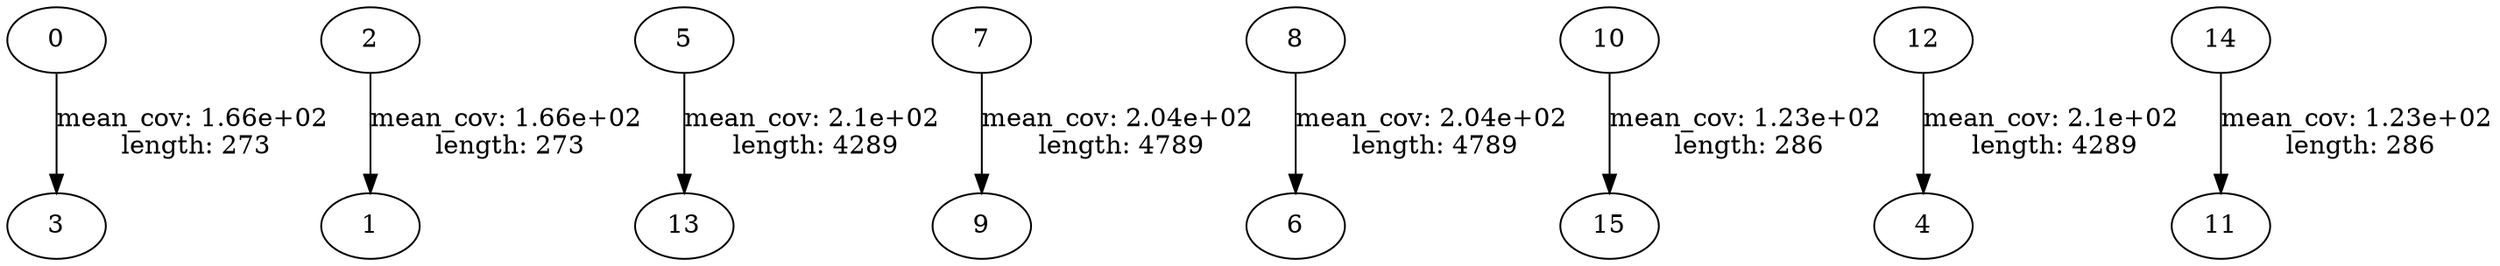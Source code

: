 strict digraph "" {
	0 -> 3	 [label="mean_cov: 1.66e+02
 length: 273",
		length=273,
		mean_cov=166.4102564102564];
	2 -> 1	 [label="mean_cov: 1.66e+02
 length: 273",
		length=273,
		mean_cov=166.4102564102564];
	5 -> 13	 [label="mean_cov: 2.1e+02
 length: 4289",
		length=4289,
		mean_cov=210.10701795290277];
	7 -> 9	 [label="mean_cov: 2.04e+02
 length: 4789",
		length=4789,
		mean_cov=204.03549801628733];
	8 -> 6	 [label="mean_cov: 2.04e+02
 length: 4789",
		length=4789,
		mean_cov=204.03549801628733];
	10 -> 15	 [label="mean_cov: 1.23e+02
 length: 286",
		length=286,
		mean_cov=123.48251748251748];
	12 -> 4	 [label="mean_cov: 2.1e+02
 length: 4289",
		length=4289,
		mean_cov=210.10701795290277];
	14 -> 11	 [label="mean_cov: 1.23e+02
 length: 286",
		length=286,
		mean_cov=123.48251748251748];
}
